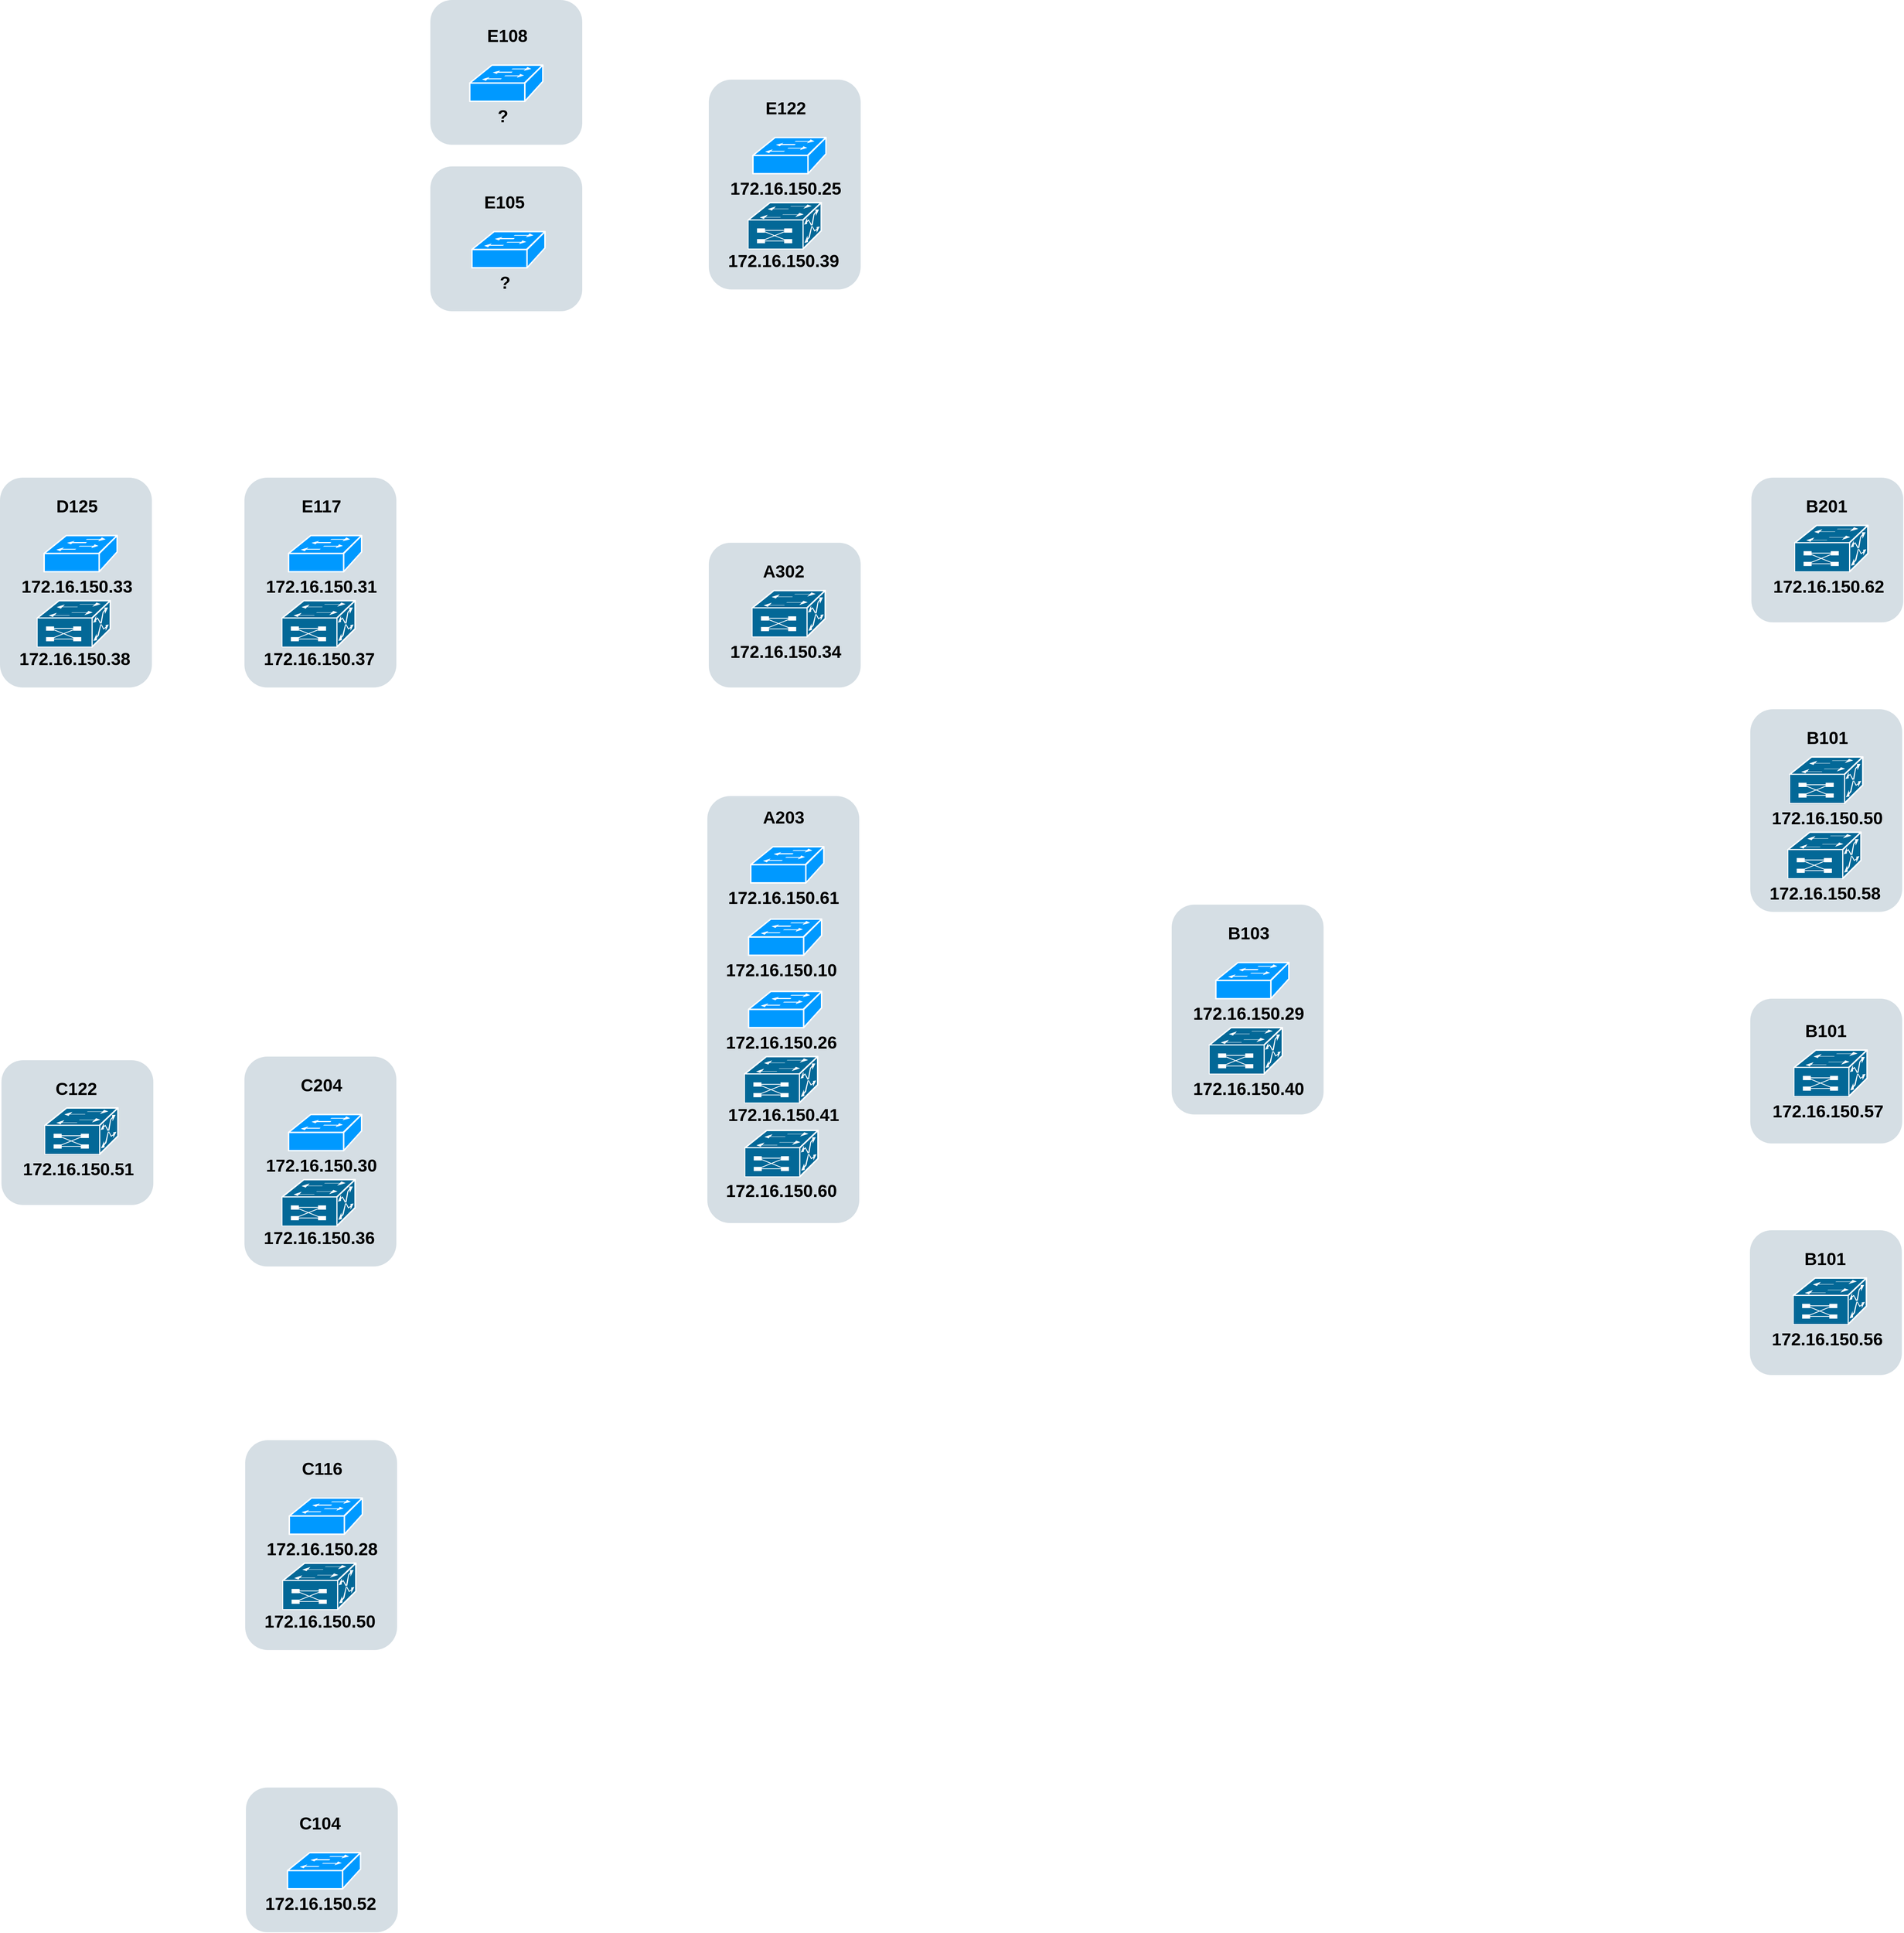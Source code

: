<mxfile version="25.0.1">
  <diagram id="6a731a19-8d31-9384-78a2-239565b7b9f0" name="Page-1">
    <mxGraphModel dx="6012" dy="3999" grid="1" gridSize="10" guides="1" tooltips="1" connect="1" arrows="1" fold="1" page="1" pageScale="1" pageWidth="827" pageHeight="1169" background="none" math="0" shadow="0">
      <root>
        <mxCell id="0" />
        <mxCell id="1" parent="0" />
        <mxCell id="2093" value="" style="rounded=1;whiteSpace=wrap;html=1;strokeColor=none;fillColor=#BAC8D3;fontSize=24;fontColor=#23445D;align=center;opacity=60;" parent="1" vertex="1">
          <mxGeometry x="668" y="120" width="210" height="590" as="geometry" />
        </mxCell>
        <mxCell id="k6ytuYubuGOaf6LZr-h1-2257" value="" style="shape=mxgraph.cisco.switches.workgroup_switch;html=1;pointerEvents=1;dashed=0;fillColor=#0099FF;strokeColor=#FFFFFF;strokeWidth=2;verticalLabelPosition=bottom;verticalAlign=top;align=center;outlineConnect=0;shadow=0;gradientColor=none;horizontal=1;" vertex="1" parent="1">
          <mxGeometry x="728" y="190" width="101" height="50" as="geometry" />
        </mxCell>
        <mxCell id="k6ytuYubuGOaf6LZr-h1-2258" value="172.16.150.61" style="text;strokeColor=none;fillColor=none;html=1;fontSize=24;fontStyle=1;verticalAlign=top;align=center;horizontal=1;" vertex="1" parent="1">
          <mxGeometry x="723" y="240" width="100" height="40" as="geometry" />
        </mxCell>
        <mxCell id="k6ytuYubuGOaf6LZr-h1-2259" value="" style="shape=mxgraph.cisco.switches.workgroup_switch;html=1;pointerEvents=1;dashed=0;fillColor=#0099FF;strokeColor=#FFFFFF;strokeWidth=2;verticalLabelPosition=bottom;verticalAlign=top;align=center;outlineConnect=0;shadow=0;gradientColor=none;horizontal=1;" vertex="1" parent="1">
          <mxGeometry x="725" y="290" width="101" height="50" as="geometry" />
        </mxCell>
        <mxCell id="k6ytuYubuGOaf6LZr-h1-2260" value="172.16.150.10&lt;div&gt;&lt;br&gt;&lt;/div&gt;" style="text;strokeColor=none;fillColor=none;html=1;fontSize=24;fontStyle=1;verticalAlign=top;align=center;horizontal=1;" vertex="1" parent="1">
          <mxGeometry x="720" y="340" width="100" height="40" as="geometry" />
        </mxCell>
        <mxCell id="k6ytuYubuGOaf6LZr-h1-2261" value="" style="shape=mxgraph.cisco.switches.workgroup_switch;html=1;pointerEvents=1;dashed=0;fillColor=#0099FF;strokeColor=#FFFFFF;strokeWidth=2;verticalLabelPosition=bottom;verticalAlign=top;align=center;outlineConnect=0;shadow=0;gradientColor=none;horizontal=1;" vertex="1" parent="1">
          <mxGeometry x="725" y="390" width="101" height="50" as="geometry" />
        </mxCell>
        <mxCell id="k6ytuYubuGOaf6LZr-h1-2262" value="172.16.150.26" style="text;strokeColor=none;fillColor=none;html=1;fontSize=24;fontStyle=1;verticalAlign=top;align=center;horizontal=1;" vertex="1" parent="1">
          <mxGeometry x="720" y="440" width="100" height="40" as="geometry" />
        </mxCell>
        <mxCell id="k6ytuYubuGOaf6LZr-h1-2264" value="172.16.150.41" style="text;strokeColor=none;fillColor=none;html=1;fontSize=24;fontStyle=1;verticalAlign=top;align=center;horizontal=1;" vertex="1" parent="1">
          <mxGeometry x="722.5" y="540" width="100" height="40" as="geometry" />
        </mxCell>
        <mxCell id="k6ytuYubuGOaf6LZr-h1-2268" value="172.16.150.60" style="text;strokeColor=none;fillColor=none;html=1;fontSize=24;fontStyle=1;verticalAlign=top;align=center;horizontal=1;" vertex="1" parent="1">
          <mxGeometry x="720" y="645" width="100" height="40" as="geometry" />
        </mxCell>
        <mxCell id="k6ytuYubuGOaf6LZr-h1-2269" value="" style="shape=mxgraph.cisco.switches.multiswitch_device;sketch=0;html=1;pointerEvents=1;dashed=0;fillColor=#036897;strokeColor=#ffffff;strokeWidth=2;verticalLabelPosition=bottom;verticalAlign=top;align=center;outlineConnect=0;" vertex="1" parent="1">
          <mxGeometry x="719.5" y="480" width="101" height="64" as="geometry" />
        </mxCell>
        <mxCell id="k6ytuYubuGOaf6LZr-h1-2270" value="" style="shape=mxgraph.cisco.switches.multiswitch_device;sketch=0;html=1;pointerEvents=1;dashed=0;fillColor=#036897;strokeColor=#ffffff;strokeWidth=2;verticalLabelPosition=bottom;verticalAlign=top;align=center;outlineConnect=0;" vertex="1" parent="1">
          <mxGeometry x="720" y="582" width="101" height="64" as="geometry" />
        </mxCell>
        <mxCell id="k6ytuYubuGOaf6LZr-h1-2271" value="A203" style="text;strokeColor=none;fillColor=none;html=1;fontSize=24;fontStyle=1;verticalAlign=middle;align=center;" vertex="1" parent="1">
          <mxGeometry x="722.5" y="130" width="100" height="40" as="geometry" />
        </mxCell>
        <mxCell id="k6ytuYubuGOaf6LZr-h1-2272" value="" style="rounded=1;whiteSpace=wrap;html=1;strokeColor=none;fillColor=#BAC8D3;fontSize=24;fontColor=#23445D;align=center;opacity=60;" vertex="1" parent="1">
          <mxGeometry x="670" y="-870" width="210" height="290" as="geometry" />
        </mxCell>
        <mxCell id="k6ytuYubuGOaf6LZr-h1-2273" value="" style="shape=mxgraph.cisco.switches.workgroup_switch;html=1;pointerEvents=1;dashed=0;fillColor=#0099FF;strokeColor=#FFFFFF;strokeWidth=2;verticalLabelPosition=bottom;verticalAlign=top;align=center;outlineConnect=0;shadow=0;gradientColor=none;horizontal=1;" vertex="1" parent="1">
          <mxGeometry x="731" y="-790" width="101" height="50" as="geometry" />
        </mxCell>
        <mxCell id="k6ytuYubuGOaf6LZr-h1-2274" value="172.16.150.25" style="text;strokeColor=none;fillColor=none;html=1;fontSize=24;fontStyle=1;verticalAlign=top;align=center;horizontal=1;" vertex="1" parent="1">
          <mxGeometry x="726" y="-740" width="100" height="40" as="geometry" />
        </mxCell>
        <mxCell id="k6ytuYubuGOaf6LZr-h1-2276" value="172.16.150.39" style="text;strokeColor=none;fillColor=none;html=1;fontSize=24;fontStyle=1;verticalAlign=top;align=center;horizontal=1;" vertex="1" parent="1">
          <mxGeometry x="723" y="-640" width="100" height="40" as="geometry" />
        </mxCell>
        <mxCell id="k6ytuYubuGOaf6LZr-h1-2277" value="E122" style="text;strokeColor=none;fillColor=none;html=1;fontSize=24;fontStyle=1;verticalAlign=middle;align=center;" vertex="1" parent="1">
          <mxGeometry x="726" y="-850" width="100" height="40" as="geometry" />
        </mxCell>
        <mxCell id="k6ytuYubuGOaf6LZr-h1-2278" value="" style="rounded=1;whiteSpace=wrap;html=1;strokeColor=none;fillColor=#BAC8D3;fontSize=24;fontColor=#23445D;align=center;opacity=60;" vertex="1" parent="1">
          <mxGeometry x="285" y="-980" width="210" height="200" as="geometry" />
        </mxCell>
        <mxCell id="k6ytuYubuGOaf6LZr-h1-2279" value="" style="shape=mxgraph.cisco.switches.workgroup_switch;html=1;pointerEvents=1;dashed=0;fillColor=#0099FF;strokeColor=#FFFFFF;strokeWidth=2;verticalLabelPosition=bottom;verticalAlign=top;align=center;outlineConnect=0;shadow=0;gradientColor=none;horizontal=1;" vertex="1" parent="1">
          <mxGeometry x="339.5" y="-890" width="101" height="50" as="geometry" />
        </mxCell>
        <mxCell id="k6ytuYubuGOaf6LZr-h1-2280" value="?" style="text;strokeColor=none;fillColor=none;html=1;fontSize=24;fontStyle=1;verticalAlign=top;align=center;horizontal=1;" vertex="1" parent="1">
          <mxGeometry x="334.5" y="-840" width="100" height="40" as="geometry" />
        </mxCell>
        <mxCell id="k6ytuYubuGOaf6LZr-h1-2283" value="E108" style="text;strokeColor=none;fillColor=none;html=1;fontSize=24;fontStyle=1;verticalAlign=middle;align=center;" vertex="1" parent="1">
          <mxGeometry x="340.5" y="-950" width="100" height="40" as="geometry" />
        </mxCell>
        <mxCell id="k6ytuYubuGOaf6LZr-h1-2284" value="" style="rounded=1;whiteSpace=wrap;html=1;strokeColor=none;fillColor=#BAC8D3;fontSize=24;fontColor=#23445D;align=center;opacity=60;" vertex="1" parent="1">
          <mxGeometry x="285" y="-750" width="210" height="200" as="geometry" />
        </mxCell>
        <mxCell id="k6ytuYubuGOaf6LZr-h1-2285" value="" style="shape=mxgraph.cisco.switches.workgroup_switch;html=1;pointerEvents=1;dashed=0;fillColor=#0099FF;strokeColor=#FFFFFF;strokeWidth=2;verticalLabelPosition=bottom;verticalAlign=top;align=center;outlineConnect=0;shadow=0;gradientColor=none;horizontal=1;" vertex="1" parent="1">
          <mxGeometry x="342.5" y="-660" width="101" height="50" as="geometry" />
        </mxCell>
        <mxCell id="k6ytuYubuGOaf6LZr-h1-2286" value="?" style="text;strokeColor=none;fillColor=none;html=1;fontSize=24;fontStyle=1;verticalAlign=top;align=center;horizontal=1;" vertex="1" parent="1">
          <mxGeometry x="337.5" y="-610" width="100" height="40" as="geometry" />
        </mxCell>
        <mxCell id="k6ytuYubuGOaf6LZr-h1-2289" value="E105" style="text;strokeColor=none;fillColor=none;html=1;fontSize=24;fontStyle=1;verticalAlign=middle;align=center;" vertex="1" parent="1">
          <mxGeometry x="336.5" y="-720" width="100" height="40" as="geometry" />
        </mxCell>
        <mxCell id="k6ytuYubuGOaf6LZr-h1-2290" value="" style="rounded=1;whiteSpace=wrap;html=1;strokeColor=none;fillColor=#BAC8D3;fontSize=24;fontColor=#23445D;align=center;opacity=60;" vertex="1" parent="1">
          <mxGeometry x="670" y="-230" width="210" height="200" as="geometry" />
        </mxCell>
        <mxCell id="k6ytuYubuGOaf6LZr-h1-2292" value="172.16.150.34" style="text;strokeColor=none;fillColor=none;html=1;fontSize=24;fontStyle=1;verticalAlign=top;align=center;horizontal=1;" vertex="1" parent="1">
          <mxGeometry x="726" y="-100" width="100" height="40" as="geometry" />
        </mxCell>
        <mxCell id="k6ytuYubuGOaf6LZr-h1-2293" value="A302" style="text;strokeColor=none;fillColor=none;html=1;fontSize=24;fontStyle=1;verticalAlign=middle;align=center;" vertex="1" parent="1">
          <mxGeometry x="723" y="-210" width="100" height="40" as="geometry" />
        </mxCell>
        <mxCell id="k6ytuYubuGOaf6LZr-h1-2294" value="" style="rounded=1;whiteSpace=wrap;html=1;strokeColor=none;fillColor=#BAC8D3;fontSize=24;fontColor=#23445D;align=center;opacity=60;" vertex="1" parent="1">
          <mxGeometry x="28" y="-320" width="210" height="290" as="geometry" />
        </mxCell>
        <mxCell id="k6ytuYubuGOaf6LZr-h1-2295" value="" style="shape=mxgraph.cisco.switches.workgroup_switch;html=1;pointerEvents=1;dashed=0;fillColor=#0099FF;strokeColor=#FFFFFF;strokeWidth=2;verticalLabelPosition=bottom;verticalAlign=top;align=center;outlineConnect=0;shadow=0;gradientColor=none;horizontal=1;" vertex="1" parent="1">
          <mxGeometry x="89" y="-240" width="101" height="50" as="geometry" />
        </mxCell>
        <mxCell id="k6ytuYubuGOaf6LZr-h1-2296" value="172.16.150.31" style="text;strokeColor=none;fillColor=none;html=1;fontSize=24;fontStyle=1;verticalAlign=top;align=center;horizontal=1;" vertex="1" parent="1">
          <mxGeometry x="84" y="-190" width="100" height="40" as="geometry" />
        </mxCell>
        <mxCell id="k6ytuYubuGOaf6LZr-h1-2298" value="172.16.150.37" style="text;strokeColor=none;fillColor=none;html=1;fontSize=24;fontStyle=1;verticalAlign=top;align=center;horizontal=1;" vertex="1" parent="1">
          <mxGeometry x="81" y="-90" width="100" height="40" as="geometry" />
        </mxCell>
        <mxCell id="k6ytuYubuGOaf6LZr-h1-2299" value="E117" style="text;strokeColor=none;fillColor=none;html=1;fontSize=24;fontStyle=1;verticalAlign=middle;align=center;" vertex="1" parent="1">
          <mxGeometry x="84" y="-300" width="100" height="40" as="geometry" />
        </mxCell>
        <mxCell id="k6ytuYubuGOaf6LZr-h1-2300" value="" style="rounded=1;whiteSpace=wrap;html=1;strokeColor=none;fillColor=#BAC8D3;fontSize=24;fontColor=#23445D;align=center;opacity=60;" vertex="1" parent="1">
          <mxGeometry x="-310" y="-320" width="210" height="290" as="geometry" />
        </mxCell>
        <mxCell id="k6ytuYubuGOaf6LZr-h1-2301" value="" style="shape=mxgraph.cisco.switches.workgroup_switch;html=1;pointerEvents=1;dashed=0;fillColor=#0099FF;strokeColor=#FFFFFF;strokeWidth=2;verticalLabelPosition=bottom;verticalAlign=top;align=center;outlineConnect=0;shadow=0;gradientColor=none;horizontal=1;" vertex="1" parent="1">
          <mxGeometry x="-249" y="-240" width="101" height="50" as="geometry" />
        </mxCell>
        <mxCell id="k6ytuYubuGOaf6LZr-h1-2302" value="172.16.150.33" style="text;strokeColor=none;fillColor=none;html=1;fontSize=24;fontStyle=1;verticalAlign=top;align=center;horizontal=1;" vertex="1" parent="1">
          <mxGeometry x="-254" y="-190" width="100" height="40" as="geometry" />
        </mxCell>
        <mxCell id="k6ytuYubuGOaf6LZr-h1-2304" value="172.16.150.38" style="text;strokeColor=none;fillColor=none;html=1;fontSize=24;fontStyle=1;verticalAlign=top;align=center;horizontal=1;" vertex="1" parent="1">
          <mxGeometry x="-257" y="-90" width="100" height="40" as="geometry" />
        </mxCell>
        <mxCell id="k6ytuYubuGOaf6LZr-h1-2305" value="D125" style="text;strokeColor=none;fillColor=none;html=1;fontSize=24;fontStyle=1;verticalAlign=middle;align=center;" vertex="1" parent="1">
          <mxGeometry x="-254" y="-300" width="100" height="40" as="geometry" />
        </mxCell>
        <mxCell id="k6ytuYubuGOaf6LZr-h1-2306" value="" style="shape=mxgraph.cisco.switches.multiswitch_device;sketch=0;html=1;pointerEvents=1;dashed=0;fillColor=#036897;strokeColor=#ffffff;strokeWidth=2;verticalLabelPosition=bottom;verticalAlign=top;align=center;outlineConnect=0;" vertex="1" parent="1">
          <mxGeometry x="80" y="-150" width="101" height="64" as="geometry" />
        </mxCell>
        <mxCell id="k6ytuYubuGOaf6LZr-h1-2307" value="" style="shape=mxgraph.cisco.switches.multiswitch_device;sketch=0;html=1;pointerEvents=1;dashed=0;fillColor=#036897;strokeColor=#ffffff;strokeWidth=2;verticalLabelPosition=bottom;verticalAlign=top;align=center;outlineConnect=0;" vertex="1" parent="1">
          <mxGeometry x="-258.5" y="-150" width="101" height="64" as="geometry" />
        </mxCell>
        <mxCell id="k6ytuYubuGOaf6LZr-h1-2308" value="" style="shape=mxgraph.cisco.switches.multiswitch_device;sketch=0;html=1;pointerEvents=1;dashed=0;fillColor=#036897;strokeColor=#ffffff;strokeWidth=2;verticalLabelPosition=bottom;verticalAlign=top;align=center;outlineConnect=0;" vertex="1" parent="1">
          <mxGeometry x="730" y="-164" width="101" height="64" as="geometry" />
        </mxCell>
        <mxCell id="k6ytuYubuGOaf6LZr-h1-2309" value="" style="shape=mxgraph.cisco.switches.multiswitch_device;sketch=0;html=1;pointerEvents=1;dashed=0;fillColor=#036897;strokeColor=#ffffff;strokeWidth=2;verticalLabelPosition=bottom;verticalAlign=top;align=center;outlineConnect=0;" vertex="1" parent="1">
          <mxGeometry x="724.5" y="-700" width="101" height="64" as="geometry" />
        </mxCell>
        <mxCell id="k6ytuYubuGOaf6LZr-h1-2310" value="" style="rounded=1;whiteSpace=wrap;html=1;strokeColor=none;fillColor=#BAC8D3;fontSize=24;fontColor=#23445D;align=center;opacity=60;" vertex="1" parent="1">
          <mxGeometry x="28" y="480" width="210" height="290" as="geometry" />
        </mxCell>
        <mxCell id="k6ytuYubuGOaf6LZr-h1-2311" value="" style="shape=mxgraph.cisco.switches.workgroup_switch;html=1;pointerEvents=1;dashed=0;fillColor=#0099FF;strokeColor=#FFFFFF;strokeWidth=2;verticalLabelPosition=bottom;verticalAlign=top;align=center;outlineConnect=0;shadow=0;gradientColor=none;horizontal=1;" vertex="1" parent="1">
          <mxGeometry x="89" y="560" width="101" height="50" as="geometry" />
        </mxCell>
        <mxCell id="k6ytuYubuGOaf6LZr-h1-2312" value="172.16.150.30" style="text;strokeColor=none;fillColor=none;html=1;fontSize=24;fontStyle=1;verticalAlign=top;align=center;horizontal=1;" vertex="1" parent="1">
          <mxGeometry x="84" y="610" width="100" height="40" as="geometry" />
        </mxCell>
        <mxCell id="k6ytuYubuGOaf6LZr-h1-2313" value="172.16.150.36" style="text;strokeColor=none;fillColor=none;html=1;fontSize=24;fontStyle=1;verticalAlign=top;align=center;horizontal=1;" vertex="1" parent="1">
          <mxGeometry x="81" y="710" width="100" height="40" as="geometry" />
        </mxCell>
        <mxCell id="k6ytuYubuGOaf6LZr-h1-2314" value="C204" style="text;strokeColor=none;fillColor=none;html=1;fontSize=24;fontStyle=1;verticalAlign=middle;align=center;" vertex="1" parent="1">
          <mxGeometry x="84" y="500" width="100" height="40" as="geometry" />
        </mxCell>
        <mxCell id="k6ytuYubuGOaf6LZr-h1-2315" value="" style="shape=mxgraph.cisco.switches.multiswitch_device;sketch=0;html=1;pointerEvents=1;dashed=0;fillColor=#036897;strokeColor=#ffffff;strokeWidth=2;verticalLabelPosition=bottom;verticalAlign=top;align=center;outlineConnect=0;" vertex="1" parent="1">
          <mxGeometry x="80" y="650" width="101" height="64" as="geometry" />
        </mxCell>
        <mxCell id="k6ytuYubuGOaf6LZr-h1-2316" value="" style="rounded=1;whiteSpace=wrap;html=1;strokeColor=none;fillColor=#BAC8D3;fontSize=24;fontColor=#23445D;align=center;opacity=60;" vertex="1" parent="1">
          <mxGeometry x="-308" y="485" width="210" height="200" as="geometry" />
        </mxCell>
        <mxCell id="k6ytuYubuGOaf6LZr-h1-2317" value="172.16.150.51" style="text;strokeColor=none;fillColor=none;html=1;fontSize=24;fontStyle=1;verticalAlign=top;align=center;horizontal=1;" vertex="1" parent="1">
          <mxGeometry x="-252" y="615" width="100" height="40" as="geometry" />
        </mxCell>
        <mxCell id="k6ytuYubuGOaf6LZr-h1-2318" value="C122" style="text;strokeColor=none;fillColor=none;html=1;fontSize=24;fontStyle=1;verticalAlign=middle;align=center;" vertex="1" parent="1">
          <mxGeometry x="-255" y="505" width="100" height="40" as="geometry" />
        </mxCell>
        <mxCell id="k6ytuYubuGOaf6LZr-h1-2319" value="" style="shape=mxgraph.cisco.switches.multiswitch_device;sketch=0;html=1;pointerEvents=1;dashed=0;fillColor=#036897;strokeColor=#ffffff;strokeWidth=2;verticalLabelPosition=bottom;verticalAlign=top;align=center;outlineConnect=0;" vertex="1" parent="1">
          <mxGeometry x="-248" y="551" width="101" height="64" as="geometry" />
        </mxCell>
        <mxCell id="k6ytuYubuGOaf6LZr-h1-2322" value="" style="rounded=1;whiteSpace=wrap;html=1;strokeColor=none;fillColor=#BAC8D3;fontSize=24;fontColor=#23445D;align=center;opacity=60;" vertex="1" parent="1">
          <mxGeometry x="29" y="1010" width="210" height="290" as="geometry" />
        </mxCell>
        <mxCell id="k6ytuYubuGOaf6LZr-h1-2323" value="" style="shape=mxgraph.cisco.switches.workgroup_switch;html=1;pointerEvents=1;dashed=0;fillColor=#0099FF;strokeColor=#FFFFFF;strokeWidth=2;verticalLabelPosition=bottom;verticalAlign=top;align=center;outlineConnect=0;shadow=0;gradientColor=none;horizontal=1;" vertex="1" parent="1">
          <mxGeometry x="90" y="1090" width="101" height="50" as="geometry" />
        </mxCell>
        <mxCell id="k6ytuYubuGOaf6LZr-h1-2324" value="172.16.150.28" style="text;strokeColor=none;fillColor=none;html=1;fontSize=24;fontStyle=1;verticalAlign=top;align=center;horizontal=1;" vertex="1" parent="1">
          <mxGeometry x="85" y="1140" width="100" height="40" as="geometry" />
        </mxCell>
        <mxCell id="k6ytuYubuGOaf6LZr-h1-2325" value="172.16.150.50" style="text;strokeColor=none;fillColor=none;html=1;fontSize=24;fontStyle=1;verticalAlign=top;align=center;horizontal=1;" vertex="1" parent="1">
          <mxGeometry x="82" y="1240" width="100" height="40" as="geometry" />
        </mxCell>
        <mxCell id="k6ytuYubuGOaf6LZr-h1-2326" value="C116" style="text;strokeColor=none;fillColor=none;html=1;fontSize=24;fontStyle=1;verticalAlign=middle;align=center;" vertex="1" parent="1">
          <mxGeometry x="85" y="1030" width="100" height="40" as="geometry" />
        </mxCell>
        <mxCell id="k6ytuYubuGOaf6LZr-h1-2327" value="" style="shape=mxgraph.cisco.switches.multiswitch_device;sketch=0;html=1;pointerEvents=1;dashed=0;fillColor=#036897;strokeColor=#ffffff;strokeWidth=2;verticalLabelPosition=bottom;verticalAlign=top;align=center;outlineConnect=0;" vertex="1" parent="1">
          <mxGeometry x="81" y="1180" width="101" height="64" as="geometry" />
        </mxCell>
        <mxCell id="k6ytuYubuGOaf6LZr-h1-2328" value="" style="rounded=1;whiteSpace=wrap;html=1;strokeColor=none;fillColor=#BAC8D3;fontSize=24;fontColor=#23445D;align=center;opacity=60;" vertex="1" parent="1">
          <mxGeometry x="30" y="1490" width="210" height="200" as="geometry" />
        </mxCell>
        <mxCell id="k6ytuYubuGOaf6LZr-h1-2329" value="" style="shape=mxgraph.cisco.switches.workgroup_switch;html=1;pointerEvents=1;dashed=0;fillColor=#0099FF;strokeColor=#FFFFFF;strokeWidth=2;verticalLabelPosition=bottom;verticalAlign=top;align=center;outlineConnect=0;shadow=0;gradientColor=none;horizontal=1;" vertex="1" parent="1">
          <mxGeometry x="87.5" y="1580" width="101" height="50" as="geometry" />
        </mxCell>
        <mxCell id="k6ytuYubuGOaf6LZr-h1-2330" value="172.16.150.52" style="text;strokeColor=none;fillColor=none;html=1;fontSize=24;fontStyle=1;verticalAlign=top;align=center;horizontal=1;" vertex="1" parent="1">
          <mxGeometry x="82.5" y="1630" width="100" height="40" as="geometry" />
        </mxCell>
        <mxCell id="k6ytuYubuGOaf6LZr-h1-2331" value="C104" style="text;strokeColor=none;fillColor=none;html=1;fontSize=24;fontStyle=1;verticalAlign=middle;align=center;" vertex="1" parent="1">
          <mxGeometry x="81.5" y="1520" width="100" height="40" as="geometry" />
        </mxCell>
        <mxCell id="k6ytuYubuGOaf6LZr-h1-2332" value="" style="rounded=1;whiteSpace=wrap;html=1;strokeColor=none;fillColor=#BAC8D3;fontSize=24;fontColor=#23445D;align=center;opacity=60;" vertex="1" parent="1">
          <mxGeometry x="1310" y="270" width="210" height="290" as="geometry" />
        </mxCell>
        <mxCell id="k6ytuYubuGOaf6LZr-h1-2333" value="" style="shape=mxgraph.cisco.switches.workgroup_switch;html=1;pointerEvents=1;dashed=0;fillColor=#0099FF;strokeColor=#FFFFFF;strokeWidth=2;verticalLabelPosition=bottom;verticalAlign=top;align=center;outlineConnect=0;shadow=0;gradientColor=none;horizontal=1;" vertex="1" parent="1">
          <mxGeometry x="1371" y="350" width="101" height="50" as="geometry" />
        </mxCell>
        <mxCell id="k6ytuYubuGOaf6LZr-h1-2334" value="172.16.150.29" style="text;strokeColor=none;fillColor=none;html=1;fontSize=24;fontStyle=1;verticalAlign=top;align=center;horizontal=1;" vertex="1" parent="1">
          <mxGeometry x="1366" y="400" width="100" height="40" as="geometry" />
        </mxCell>
        <mxCell id="k6ytuYubuGOaf6LZr-h1-2335" value="172.16.150.40" style="text;strokeColor=none;fillColor=none;html=1;fontSize=24;fontStyle=1;verticalAlign=top;align=center;horizontal=1;" vertex="1" parent="1">
          <mxGeometry x="1366" y="504" width="100" height="40" as="geometry" />
        </mxCell>
        <mxCell id="k6ytuYubuGOaf6LZr-h1-2336" value="B103" style="text;strokeColor=none;fillColor=none;html=1;fontSize=24;fontStyle=1;verticalAlign=middle;align=center;" vertex="1" parent="1">
          <mxGeometry x="1366" y="290" width="100" height="40" as="geometry" />
        </mxCell>
        <mxCell id="k6ytuYubuGOaf6LZr-h1-2337" value="" style="shape=mxgraph.cisco.switches.multiswitch_device;sketch=0;html=1;pointerEvents=1;dashed=0;fillColor=#036897;strokeColor=#ffffff;strokeWidth=2;verticalLabelPosition=bottom;verticalAlign=top;align=center;outlineConnect=0;" vertex="1" parent="1">
          <mxGeometry x="1362" y="440" width="101" height="64" as="geometry" />
        </mxCell>
        <mxCell id="k6ytuYubuGOaf6LZr-h1-2338" value="" style="rounded=1;whiteSpace=wrap;html=1;strokeColor=none;fillColor=#BAC8D3;fontSize=24;fontColor=#23445D;align=center;opacity=60;" vertex="1" parent="1">
          <mxGeometry x="2110" width="210" height="280" as="geometry" />
        </mxCell>
        <mxCell id="k6ytuYubuGOaf6LZr-h1-2340" value="172.16.150.50" style="text;strokeColor=none;fillColor=none;html=1;fontSize=24;fontStyle=1;verticalAlign=top;align=center;horizontal=1;" vertex="1" parent="1">
          <mxGeometry x="2166" y="130" width="100" height="40" as="geometry" />
        </mxCell>
        <mxCell id="k6ytuYubuGOaf6LZr-h1-2341" value="172.16.150.58" style="text;strokeColor=none;fillColor=none;html=1;fontSize=24;fontStyle=1;verticalAlign=top;align=center;horizontal=1;" vertex="1" parent="1">
          <mxGeometry x="2162.5" y="234" width="100" height="40" as="geometry" />
        </mxCell>
        <mxCell id="k6ytuYubuGOaf6LZr-h1-2342" value="B101" style="text;strokeColor=none;fillColor=none;html=1;fontSize=24;fontStyle=1;verticalAlign=middle;align=center;" vertex="1" parent="1">
          <mxGeometry x="2166" y="20" width="100" height="40" as="geometry" />
        </mxCell>
        <mxCell id="k6ytuYubuGOaf6LZr-h1-2343" value="" style="shape=mxgraph.cisco.switches.multiswitch_device;sketch=0;html=1;pointerEvents=1;dashed=0;fillColor=#036897;strokeColor=#ffffff;strokeWidth=2;verticalLabelPosition=bottom;verticalAlign=top;align=center;outlineConnect=0;" vertex="1" parent="1">
          <mxGeometry x="2162" y="170" width="101" height="64" as="geometry" />
        </mxCell>
        <mxCell id="k6ytuYubuGOaf6LZr-h1-2344" value="" style="shape=mxgraph.cisco.switches.multiswitch_device;sketch=0;html=1;pointerEvents=1;dashed=0;fillColor=#036897;strokeColor=#ffffff;strokeWidth=2;verticalLabelPosition=bottom;verticalAlign=top;align=center;outlineConnect=0;" vertex="1" parent="1">
          <mxGeometry x="2164.5" y="66" width="101" height="64" as="geometry" />
        </mxCell>
        <mxCell id="k6ytuYubuGOaf6LZr-h1-2345" value="" style="rounded=1;whiteSpace=wrap;html=1;strokeColor=none;fillColor=#BAC8D3;fontSize=24;fontColor=#23445D;align=center;opacity=60;" vertex="1" parent="1">
          <mxGeometry x="2110" y="400" width="210" height="200" as="geometry" />
        </mxCell>
        <mxCell id="k6ytuYubuGOaf6LZr-h1-2346" value="172.16.150.57" style="text;strokeColor=none;fillColor=none;html=1;fontSize=24;fontStyle=1;verticalAlign=top;align=center;horizontal=1;" vertex="1" parent="1">
          <mxGeometry x="2166.5" y="535" width="100" height="40" as="geometry" />
        </mxCell>
        <mxCell id="k6ytuYubuGOaf6LZr-h1-2347" value="B101" style="text;strokeColor=none;fillColor=none;html=1;fontSize=24;fontStyle=1;verticalAlign=middle;align=center;" vertex="1" parent="1">
          <mxGeometry x="2163.5" y="425" width="100" height="40" as="geometry" />
        </mxCell>
        <mxCell id="k6ytuYubuGOaf6LZr-h1-2348" value="" style="shape=mxgraph.cisco.switches.multiswitch_device;sketch=0;html=1;pointerEvents=1;dashed=0;fillColor=#036897;strokeColor=#ffffff;strokeWidth=2;verticalLabelPosition=bottom;verticalAlign=top;align=center;outlineConnect=0;" vertex="1" parent="1">
          <mxGeometry x="2170.5" y="471" width="101" height="64" as="geometry" />
        </mxCell>
        <mxCell id="k6ytuYubuGOaf6LZr-h1-2349" value="f" style="rounded=1;whiteSpace=wrap;html=1;strokeColor=none;fillColor=#BAC8D3;fontSize=24;fontColor=#23445D;align=center;opacity=60;" vertex="1" parent="1">
          <mxGeometry x="2109.5" y="720" width="210" height="200" as="geometry" />
        </mxCell>
        <mxCell id="k6ytuYubuGOaf6LZr-h1-2350" value="172.16.150.56" style="text;strokeColor=none;fillColor=none;html=1;fontSize=24;fontStyle=1;verticalAlign=top;align=center;horizontal=1;" vertex="1" parent="1">
          <mxGeometry x="2165.5" y="850" width="100" height="40" as="geometry" />
        </mxCell>
        <mxCell id="k6ytuYubuGOaf6LZr-h1-2351" value="B101" style="text;strokeColor=none;fillColor=none;html=1;fontSize=24;fontStyle=1;verticalAlign=middle;align=center;" vertex="1" parent="1">
          <mxGeometry x="2162.5" y="740" width="100" height="40" as="geometry" />
        </mxCell>
        <mxCell id="k6ytuYubuGOaf6LZr-h1-2352" value="" style="shape=mxgraph.cisco.switches.multiswitch_device;sketch=0;html=1;pointerEvents=1;dashed=0;fillColor=#036897;strokeColor=#ffffff;strokeWidth=2;verticalLabelPosition=bottom;verticalAlign=top;align=center;outlineConnect=0;" vertex="1" parent="1">
          <mxGeometry x="2169.5" y="786" width="101" height="64" as="geometry" />
        </mxCell>
        <mxCell id="k6ytuYubuGOaf6LZr-h1-2354" value="f" style="rounded=1;whiteSpace=wrap;html=1;strokeColor=none;fillColor=#BAC8D3;fontSize=24;fontColor=#23445D;align=center;opacity=60;" vertex="1" parent="1">
          <mxGeometry x="2111.5" y="-320" width="210" height="200" as="geometry" />
        </mxCell>
        <mxCell id="k6ytuYubuGOaf6LZr-h1-2355" value="172.16.150.62" style="text;strokeColor=none;fillColor=none;html=1;fontSize=24;fontStyle=1;verticalAlign=top;align=center;horizontal=1;" vertex="1" parent="1">
          <mxGeometry x="2167.5" y="-190" width="100" height="40" as="geometry" />
        </mxCell>
        <mxCell id="k6ytuYubuGOaf6LZr-h1-2356" value="B201" style="text;strokeColor=none;fillColor=none;html=1;fontSize=24;fontStyle=1;verticalAlign=middle;align=center;" vertex="1" parent="1">
          <mxGeometry x="2164.5" y="-300" width="100" height="40" as="geometry" />
        </mxCell>
        <mxCell id="k6ytuYubuGOaf6LZr-h1-2357" value="" style="shape=mxgraph.cisco.switches.multiswitch_device;sketch=0;html=1;pointerEvents=1;dashed=0;fillColor=#036897;strokeColor=#ffffff;strokeWidth=2;verticalLabelPosition=bottom;verticalAlign=top;align=center;outlineConnect=0;" vertex="1" parent="1">
          <mxGeometry x="2171.5" y="-254" width="101" height="64" as="geometry" />
        </mxCell>
      </root>
    </mxGraphModel>
  </diagram>
</mxfile>
